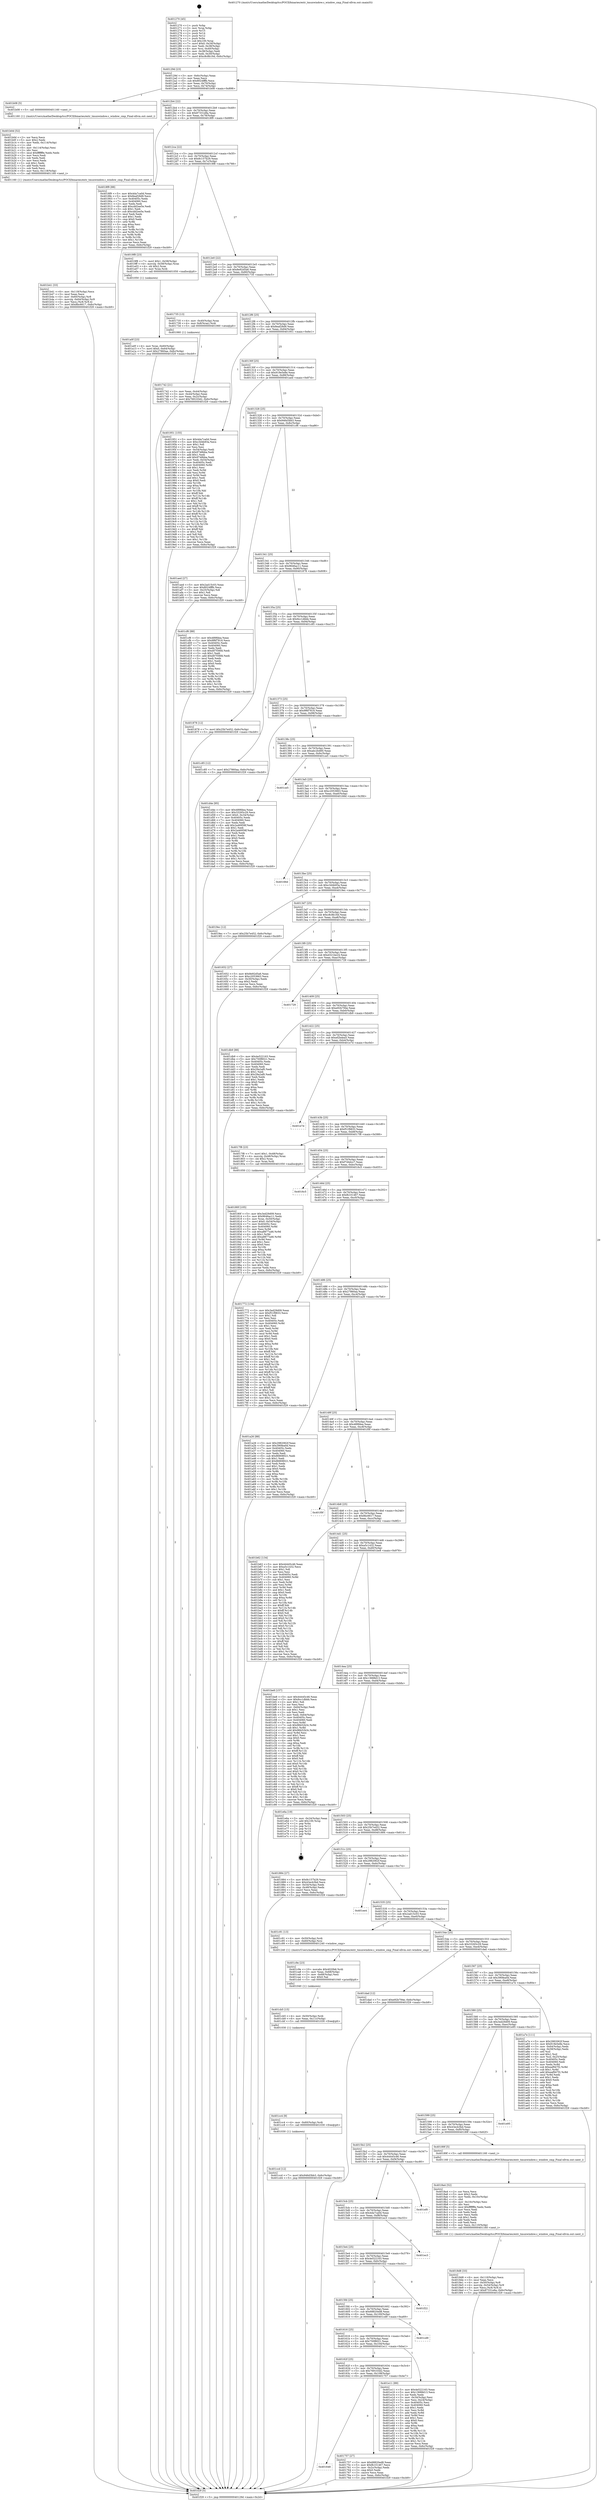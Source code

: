 digraph "0x401270" {
  label = "0x401270 (/mnt/c/Users/mathe/Desktop/tcc/POCII/binaries/extr_tmuxwindow.c_window_cmp_Final-ollvm.out::main(0))"
  labelloc = "t"
  node[shape=record]

  Entry [label="",width=0.3,height=0.3,shape=circle,fillcolor=black,style=filled]
  "0x40129d" [label="{
     0x40129d [23]\l
     | [instrs]\l
     &nbsp;&nbsp;0x40129d \<+3\>: mov -0x6c(%rbp),%eax\l
     &nbsp;&nbsp;0x4012a0 \<+2\>: mov %eax,%ecx\l
     &nbsp;&nbsp;0x4012a2 \<+6\>: sub $0x8024fffb,%ecx\l
     &nbsp;&nbsp;0x4012a8 \<+3\>: mov %eax,-0x70(%rbp)\l
     &nbsp;&nbsp;0x4012ab \<+3\>: mov %ecx,-0x74(%rbp)\l
     &nbsp;&nbsp;0x4012ae \<+6\>: je 0000000000401b08 \<main+0x898\>\l
  }"]
  "0x401b08" [label="{
     0x401b08 [5]\l
     | [instrs]\l
     &nbsp;&nbsp;0x401b08 \<+5\>: call 0000000000401160 \<next_i\>\l
     | [calls]\l
     &nbsp;&nbsp;0x401160 \{1\} (/mnt/c/Users/mathe/Desktop/tcc/POCII/binaries/extr_tmuxwindow.c_window_cmp_Final-ollvm.out::next_i)\l
  }"]
  "0x4012b4" [label="{
     0x4012b4 [22]\l
     | [instrs]\l
     &nbsp;&nbsp;0x4012b4 \<+5\>: jmp 00000000004012b9 \<main+0x49\>\l
     &nbsp;&nbsp;0x4012b9 \<+3\>: mov -0x70(%rbp),%eax\l
     &nbsp;&nbsp;0x4012bc \<+5\>: sub $0x87331e8a,%eax\l
     &nbsp;&nbsp;0x4012c1 \<+3\>: mov %eax,-0x78(%rbp)\l
     &nbsp;&nbsp;0x4012c4 \<+6\>: je 00000000004018f9 \<main+0x689\>\l
  }"]
  Exit [label="",width=0.3,height=0.3,shape=circle,fillcolor=black,style=filled,peripheries=2]
  "0x4018f9" [label="{
     0x4018f9 [88]\l
     | [instrs]\l
     &nbsp;&nbsp;0x4018f9 \<+5\>: mov $0x4da7ca0d,%eax\l
     &nbsp;&nbsp;0x4018fe \<+5\>: mov $0x8eaf28d9,%ecx\l
     &nbsp;&nbsp;0x401903 \<+7\>: mov 0x40405c,%edx\l
     &nbsp;&nbsp;0x40190a \<+7\>: mov 0x404060,%esi\l
     &nbsp;&nbsp;0x401911 \<+2\>: mov %edx,%edi\l
     &nbsp;&nbsp;0x401913 \<+6\>: add $0xcdd2ee5e,%edi\l
     &nbsp;&nbsp;0x401919 \<+3\>: sub $0x1,%edi\l
     &nbsp;&nbsp;0x40191c \<+6\>: sub $0xcdd2ee5e,%edi\l
     &nbsp;&nbsp;0x401922 \<+3\>: imul %edi,%edx\l
     &nbsp;&nbsp;0x401925 \<+3\>: and $0x1,%edx\l
     &nbsp;&nbsp;0x401928 \<+3\>: cmp $0x0,%edx\l
     &nbsp;&nbsp;0x40192b \<+4\>: sete %r8b\l
     &nbsp;&nbsp;0x40192f \<+3\>: cmp $0xa,%esi\l
     &nbsp;&nbsp;0x401932 \<+4\>: setl %r9b\l
     &nbsp;&nbsp;0x401936 \<+3\>: mov %r8b,%r10b\l
     &nbsp;&nbsp;0x401939 \<+3\>: and %r9b,%r10b\l
     &nbsp;&nbsp;0x40193c \<+3\>: xor %r9b,%r8b\l
     &nbsp;&nbsp;0x40193f \<+3\>: or %r8b,%r10b\l
     &nbsp;&nbsp;0x401942 \<+4\>: test $0x1,%r10b\l
     &nbsp;&nbsp;0x401946 \<+3\>: cmovne %ecx,%eax\l
     &nbsp;&nbsp;0x401949 \<+3\>: mov %eax,-0x6c(%rbp)\l
     &nbsp;&nbsp;0x40194c \<+5\>: jmp 0000000000401f29 \<main+0xcb9\>\l
  }"]
  "0x4012ca" [label="{
     0x4012ca [22]\l
     | [instrs]\l
     &nbsp;&nbsp;0x4012ca \<+5\>: jmp 00000000004012cf \<main+0x5f\>\l
     &nbsp;&nbsp;0x4012cf \<+3\>: mov -0x70(%rbp),%eax\l
     &nbsp;&nbsp;0x4012d2 \<+5\>: sub $0x8c157b29,%eax\l
     &nbsp;&nbsp;0x4012d7 \<+3\>: mov %eax,-0x7c(%rbp)\l
     &nbsp;&nbsp;0x4012da \<+6\>: je 00000000004019f8 \<main+0x788\>\l
  }"]
  "0x401ccd" [label="{
     0x401ccd [12]\l
     | [instrs]\l
     &nbsp;&nbsp;0x401ccd \<+7\>: movl $0x946d3bb3,-0x6c(%rbp)\l
     &nbsp;&nbsp;0x401cd4 \<+5\>: jmp 0000000000401f29 \<main+0xcb9\>\l
  }"]
  "0x4019f8" [label="{
     0x4019f8 [23]\l
     | [instrs]\l
     &nbsp;&nbsp;0x4019f8 \<+7\>: movl $0x1,-0x58(%rbp)\l
     &nbsp;&nbsp;0x4019ff \<+4\>: movslq -0x58(%rbp),%rax\l
     &nbsp;&nbsp;0x401a03 \<+4\>: shl $0x2,%rax\l
     &nbsp;&nbsp;0x401a07 \<+3\>: mov %rax,%rdi\l
     &nbsp;&nbsp;0x401a0a \<+5\>: call 0000000000401050 \<malloc@plt\>\l
     | [calls]\l
     &nbsp;&nbsp;0x401050 \{1\} (unknown)\l
  }"]
  "0x4012e0" [label="{
     0x4012e0 [22]\l
     | [instrs]\l
     &nbsp;&nbsp;0x4012e0 \<+5\>: jmp 00000000004012e5 \<main+0x75\>\l
     &nbsp;&nbsp;0x4012e5 \<+3\>: mov -0x70(%rbp),%eax\l
     &nbsp;&nbsp;0x4012e8 \<+5\>: sub $0x8e92d5a6,%eax\l
     &nbsp;&nbsp;0x4012ed \<+3\>: mov %eax,-0x80(%rbp)\l
     &nbsp;&nbsp;0x4012f0 \<+6\>: je 0000000000401735 \<main+0x4c5\>\l
  }"]
  "0x401cc4" [label="{
     0x401cc4 [9]\l
     | [instrs]\l
     &nbsp;&nbsp;0x401cc4 \<+4\>: mov -0x60(%rbp),%rdi\l
     &nbsp;&nbsp;0x401cc8 \<+5\>: call 0000000000401030 \<free@plt\>\l
     | [calls]\l
     &nbsp;&nbsp;0x401030 \{1\} (unknown)\l
  }"]
  "0x401735" [label="{
     0x401735 [13]\l
     | [instrs]\l
     &nbsp;&nbsp;0x401735 \<+4\>: mov -0x40(%rbp),%rax\l
     &nbsp;&nbsp;0x401739 \<+4\>: mov 0x8(%rax),%rdi\l
     &nbsp;&nbsp;0x40173d \<+5\>: call 0000000000401060 \<atoi@plt\>\l
     | [calls]\l
     &nbsp;&nbsp;0x401060 \{1\} (unknown)\l
  }"]
  "0x4012f6" [label="{
     0x4012f6 [25]\l
     | [instrs]\l
     &nbsp;&nbsp;0x4012f6 \<+5\>: jmp 00000000004012fb \<main+0x8b\>\l
     &nbsp;&nbsp;0x4012fb \<+3\>: mov -0x70(%rbp),%eax\l
     &nbsp;&nbsp;0x4012fe \<+5\>: sub $0x8eaf28d9,%eax\l
     &nbsp;&nbsp;0x401303 \<+6\>: mov %eax,-0x84(%rbp)\l
     &nbsp;&nbsp;0x401309 \<+6\>: je 0000000000401951 \<main+0x6e1\>\l
  }"]
  "0x401cb5" [label="{
     0x401cb5 [15]\l
     | [instrs]\l
     &nbsp;&nbsp;0x401cb5 \<+4\>: mov -0x50(%rbp),%rdi\l
     &nbsp;&nbsp;0x401cb9 \<+6\>: mov %eax,-0x11c(%rbp)\l
     &nbsp;&nbsp;0x401cbf \<+5\>: call 0000000000401030 \<free@plt\>\l
     | [calls]\l
     &nbsp;&nbsp;0x401030 \{1\} (unknown)\l
  }"]
  "0x401951" [label="{
     0x401951 [155]\l
     | [instrs]\l
     &nbsp;&nbsp;0x401951 \<+5\>: mov $0x4da7ca0d,%eax\l
     &nbsp;&nbsp;0x401956 \<+5\>: mov $0xc3d4b93a,%ecx\l
     &nbsp;&nbsp;0x40195b \<+2\>: mov $0x1,%dl\l
     &nbsp;&nbsp;0x40195d \<+2\>: xor %esi,%esi\l
     &nbsp;&nbsp;0x40195f \<+3\>: mov -0x54(%rbp),%edi\l
     &nbsp;&nbsp;0x401962 \<+6\>: sub $0x9748bba,%edi\l
     &nbsp;&nbsp;0x401968 \<+3\>: add $0x1,%edi\l
     &nbsp;&nbsp;0x40196b \<+6\>: add $0x9748bba,%edi\l
     &nbsp;&nbsp;0x401971 \<+3\>: mov %edi,-0x54(%rbp)\l
     &nbsp;&nbsp;0x401974 \<+7\>: mov 0x40405c,%edi\l
     &nbsp;&nbsp;0x40197b \<+8\>: mov 0x404060,%r8d\l
     &nbsp;&nbsp;0x401983 \<+3\>: sub $0x1,%esi\l
     &nbsp;&nbsp;0x401986 \<+3\>: mov %edi,%r9d\l
     &nbsp;&nbsp;0x401989 \<+3\>: add %esi,%r9d\l
     &nbsp;&nbsp;0x40198c \<+4\>: imul %r9d,%edi\l
     &nbsp;&nbsp;0x401990 \<+3\>: and $0x1,%edi\l
     &nbsp;&nbsp;0x401993 \<+3\>: cmp $0x0,%edi\l
     &nbsp;&nbsp;0x401996 \<+4\>: sete %r10b\l
     &nbsp;&nbsp;0x40199a \<+4\>: cmp $0xa,%r8d\l
     &nbsp;&nbsp;0x40199e \<+4\>: setl %r11b\l
     &nbsp;&nbsp;0x4019a2 \<+3\>: mov %r10b,%bl\l
     &nbsp;&nbsp;0x4019a5 \<+3\>: xor $0xff,%bl\l
     &nbsp;&nbsp;0x4019a8 \<+3\>: mov %r11b,%r14b\l
     &nbsp;&nbsp;0x4019ab \<+4\>: xor $0xff,%r14b\l
     &nbsp;&nbsp;0x4019af \<+3\>: xor $0x1,%dl\l
     &nbsp;&nbsp;0x4019b2 \<+3\>: mov %bl,%r15b\l
     &nbsp;&nbsp;0x4019b5 \<+4\>: and $0xff,%r15b\l
     &nbsp;&nbsp;0x4019b9 \<+3\>: and %dl,%r10b\l
     &nbsp;&nbsp;0x4019bc \<+3\>: mov %r14b,%r12b\l
     &nbsp;&nbsp;0x4019bf \<+4\>: and $0xff,%r12b\l
     &nbsp;&nbsp;0x4019c3 \<+3\>: and %dl,%r11b\l
     &nbsp;&nbsp;0x4019c6 \<+3\>: or %r10b,%r15b\l
     &nbsp;&nbsp;0x4019c9 \<+3\>: or %r11b,%r12b\l
     &nbsp;&nbsp;0x4019cc \<+3\>: xor %r12b,%r15b\l
     &nbsp;&nbsp;0x4019cf \<+3\>: or %r14b,%bl\l
     &nbsp;&nbsp;0x4019d2 \<+3\>: xor $0xff,%bl\l
     &nbsp;&nbsp;0x4019d5 \<+3\>: or $0x1,%dl\l
     &nbsp;&nbsp;0x4019d8 \<+2\>: and %dl,%bl\l
     &nbsp;&nbsp;0x4019da \<+3\>: or %bl,%r15b\l
     &nbsp;&nbsp;0x4019dd \<+4\>: test $0x1,%r15b\l
     &nbsp;&nbsp;0x4019e1 \<+3\>: cmovne %ecx,%eax\l
     &nbsp;&nbsp;0x4019e4 \<+3\>: mov %eax,-0x6c(%rbp)\l
     &nbsp;&nbsp;0x4019e7 \<+5\>: jmp 0000000000401f29 \<main+0xcb9\>\l
  }"]
  "0x40130f" [label="{
     0x40130f [25]\l
     | [instrs]\l
     &nbsp;&nbsp;0x40130f \<+5\>: jmp 0000000000401314 \<main+0xa4\>\l
     &nbsp;&nbsp;0x401314 \<+3\>: mov -0x70(%rbp),%eax\l
     &nbsp;&nbsp;0x401317 \<+5\>: sub $0x919e5e8e,%eax\l
     &nbsp;&nbsp;0x40131c \<+6\>: mov %eax,-0x88(%rbp)\l
     &nbsp;&nbsp;0x401322 \<+6\>: je 0000000000401aed \<main+0x87d\>\l
  }"]
  "0x401c9e" [label="{
     0x401c9e [23]\l
     | [instrs]\l
     &nbsp;&nbsp;0x401c9e \<+10\>: movabs $0x4020b6,%rdi\l
     &nbsp;&nbsp;0x401ca8 \<+3\>: mov %eax,-0x68(%rbp)\l
     &nbsp;&nbsp;0x401cab \<+3\>: mov -0x68(%rbp),%esi\l
     &nbsp;&nbsp;0x401cae \<+2\>: mov $0x0,%al\l
     &nbsp;&nbsp;0x401cb0 \<+5\>: call 0000000000401040 \<printf@plt\>\l
     | [calls]\l
     &nbsp;&nbsp;0x401040 \{1\} (unknown)\l
  }"]
  "0x401aed" [label="{
     0x401aed [27]\l
     | [instrs]\l
     &nbsp;&nbsp;0x401aed \<+5\>: mov $0x2ad15c03,%eax\l
     &nbsp;&nbsp;0x401af2 \<+5\>: mov $0x8024fffb,%ecx\l
     &nbsp;&nbsp;0x401af7 \<+3\>: mov -0x25(%rbp),%dl\l
     &nbsp;&nbsp;0x401afa \<+3\>: test $0x1,%dl\l
     &nbsp;&nbsp;0x401afd \<+3\>: cmovne %ecx,%eax\l
     &nbsp;&nbsp;0x401b00 \<+3\>: mov %eax,-0x6c(%rbp)\l
     &nbsp;&nbsp;0x401b03 \<+5\>: jmp 0000000000401f29 \<main+0xcb9\>\l
  }"]
  "0x401328" [label="{
     0x401328 [25]\l
     | [instrs]\l
     &nbsp;&nbsp;0x401328 \<+5\>: jmp 000000000040132d \<main+0xbd\>\l
     &nbsp;&nbsp;0x40132d \<+3\>: mov -0x70(%rbp),%eax\l
     &nbsp;&nbsp;0x401330 \<+5\>: sub $0x946d3bb3,%eax\l
     &nbsp;&nbsp;0x401335 \<+6\>: mov %eax,-0x8c(%rbp)\l
     &nbsp;&nbsp;0x40133b \<+6\>: je 0000000000401cf6 \<main+0xa86\>\l
  }"]
  "0x401b41" [label="{
     0x401b41 [33]\l
     | [instrs]\l
     &nbsp;&nbsp;0x401b41 \<+6\>: mov -0x118(%rbp),%ecx\l
     &nbsp;&nbsp;0x401b47 \<+3\>: imul %eax,%ecx\l
     &nbsp;&nbsp;0x401b4a \<+4\>: mov -0x60(%rbp),%r8\l
     &nbsp;&nbsp;0x401b4e \<+4\>: movslq -0x64(%rbp),%r9\l
     &nbsp;&nbsp;0x401b52 \<+4\>: mov %ecx,(%r8,%r9,4)\l
     &nbsp;&nbsp;0x401b56 \<+7\>: movl $0x8bc6617,-0x6c(%rbp)\l
     &nbsp;&nbsp;0x401b5d \<+5\>: jmp 0000000000401f29 \<main+0xcb9\>\l
  }"]
  "0x401cf6" [label="{
     0x401cf6 [88]\l
     | [instrs]\l
     &nbsp;&nbsp;0x401cf6 \<+5\>: mov $0x489fdea,%eax\l
     &nbsp;&nbsp;0x401cfb \<+5\>: mov $0x9f6f7816,%ecx\l
     &nbsp;&nbsp;0x401d00 \<+7\>: mov 0x40405c,%edx\l
     &nbsp;&nbsp;0x401d07 \<+7\>: mov 0x404060,%esi\l
     &nbsp;&nbsp;0x401d0e \<+2\>: mov %edx,%edi\l
     &nbsp;&nbsp;0x401d10 \<+6\>: sub $0xd07f36fd,%edi\l
     &nbsp;&nbsp;0x401d16 \<+3\>: sub $0x1,%edi\l
     &nbsp;&nbsp;0x401d19 \<+6\>: add $0xd07f36fd,%edi\l
     &nbsp;&nbsp;0x401d1f \<+3\>: imul %edi,%edx\l
     &nbsp;&nbsp;0x401d22 \<+3\>: and $0x1,%edx\l
     &nbsp;&nbsp;0x401d25 \<+3\>: cmp $0x0,%edx\l
     &nbsp;&nbsp;0x401d28 \<+4\>: sete %r8b\l
     &nbsp;&nbsp;0x401d2c \<+3\>: cmp $0xa,%esi\l
     &nbsp;&nbsp;0x401d2f \<+4\>: setl %r9b\l
     &nbsp;&nbsp;0x401d33 \<+3\>: mov %r8b,%r10b\l
     &nbsp;&nbsp;0x401d36 \<+3\>: and %r9b,%r10b\l
     &nbsp;&nbsp;0x401d39 \<+3\>: xor %r9b,%r8b\l
     &nbsp;&nbsp;0x401d3c \<+3\>: or %r8b,%r10b\l
     &nbsp;&nbsp;0x401d3f \<+4\>: test $0x1,%r10b\l
     &nbsp;&nbsp;0x401d43 \<+3\>: cmovne %ecx,%eax\l
     &nbsp;&nbsp;0x401d46 \<+3\>: mov %eax,-0x6c(%rbp)\l
     &nbsp;&nbsp;0x401d49 \<+5\>: jmp 0000000000401f29 \<main+0xcb9\>\l
  }"]
  "0x401341" [label="{
     0x401341 [25]\l
     | [instrs]\l
     &nbsp;&nbsp;0x401341 \<+5\>: jmp 0000000000401346 \<main+0xd6\>\l
     &nbsp;&nbsp;0x401346 \<+3\>: mov -0x70(%rbp),%eax\l
     &nbsp;&nbsp;0x401349 \<+5\>: sub $0x9646ac11,%eax\l
     &nbsp;&nbsp;0x40134e \<+6\>: mov %eax,-0x90(%rbp)\l
     &nbsp;&nbsp;0x401354 \<+6\>: je 0000000000401878 \<main+0x608\>\l
  }"]
  "0x401b0d" [label="{
     0x401b0d [52]\l
     | [instrs]\l
     &nbsp;&nbsp;0x401b0d \<+2\>: xor %ecx,%ecx\l
     &nbsp;&nbsp;0x401b0f \<+5\>: mov $0x2,%edx\l
     &nbsp;&nbsp;0x401b14 \<+6\>: mov %edx,-0x114(%rbp)\l
     &nbsp;&nbsp;0x401b1a \<+1\>: cltd\l
     &nbsp;&nbsp;0x401b1b \<+6\>: mov -0x114(%rbp),%esi\l
     &nbsp;&nbsp;0x401b21 \<+2\>: idiv %esi\l
     &nbsp;&nbsp;0x401b23 \<+6\>: imul $0xfffffffe,%edx,%edx\l
     &nbsp;&nbsp;0x401b29 \<+2\>: mov %ecx,%edi\l
     &nbsp;&nbsp;0x401b2b \<+2\>: sub %edx,%edi\l
     &nbsp;&nbsp;0x401b2d \<+2\>: mov %ecx,%edx\l
     &nbsp;&nbsp;0x401b2f \<+3\>: sub $0x1,%edx\l
     &nbsp;&nbsp;0x401b32 \<+2\>: add %edx,%edi\l
     &nbsp;&nbsp;0x401b34 \<+2\>: sub %edi,%ecx\l
     &nbsp;&nbsp;0x401b36 \<+6\>: mov %ecx,-0x118(%rbp)\l
     &nbsp;&nbsp;0x401b3c \<+5\>: call 0000000000401160 \<next_i\>\l
     | [calls]\l
     &nbsp;&nbsp;0x401160 \{1\} (/mnt/c/Users/mathe/Desktop/tcc/POCII/binaries/extr_tmuxwindow.c_window_cmp_Final-ollvm.out::next_i)\l
  }"]
  "0x401878" [label="{
     0x401878 [12]\l
     | [instrs]\l
     &nbsp;&nbsp;0x401878 \<+7\>: movl $0x25b7e452,-0x6c(%rbp)\l
     &nbsp;&nbsp;0x40187f \<+5\>: jmp 0000000000401f29 \<main+0xcb9\>\l
  }"]
  "0x40135a" [label="{
     0x40135a [25]\l
     | [instrs]\l
     &nbsp;&nbsp;0x40135a \<+5\>: jmp 000000000040135f \<main+0xef\>\l
     &nbsp;&nbsp;0x40135f \<+3\>: mov -0x70(%rbp),%eax\l
     &nbsp;&nbsp;0x401362 \<+5\>: sub $0x9cc1dbbb,%eax\l
     &nbsp;&nbsp;0x401367 \<+6\>: mov %eax,-0x94(%rbp)\l
     &nbsp;&nbsp;0x40136d \<+6\>: je 0000000000401c85 \<main+0xa15\>\l
  }"]
  "0x401a0f" [label="{
     0x401a0f [23]\l
     | [instrs]\l
     &nbsp;&nbsp;0x401a0f \<+4\>: mov %rax,-0x60(%rbp)\l
     &nbsp;&nbsp;0x401a13 \<+7\>: movl $0x0,-0x64(%rbp)\l
     &nbsp;&nbsp;0x401a1a \<+7\>: movl $0x27860aa,-0x6c(%rbp)\l
     &nbsp;&nbsp;0x401a21 \<+5\>: jmp 0000000000401f29 \<main+0xcb9\>\l
  }"]
  "0x401c85" [label="{
     0x401c85 [12]\l
     | [instrs]\l
     &nbsp;&nbsp;0x401c85 \<+7\>: movl $0x27860aa,-0x6c(%rbp)\l
     &nbsp;&nbsp;0x401c8c \<+5\>: jmp 0000000000401f29 \<main+0xcb9\>\l
  }"]
  "0x401373" [label="{
     0x401373 [25]\l
     | [instrs]\l
     &nbsp;&nbsp;0x401373 \<+5\>: jmp 0000000000401378 \<main+0x108\>\l
     &nbsp;&nbsp;0x401378 \<+3\>: mov -0x70(%rbp),%eax\l
     &nbsp;&nbsp;0x40137b \<+5\>: sub $0x9f6f7816,%eax\l
     &nbsp;&nbsp;0x401380 \<+6\>: mov %eax,-0x98(%rbp)\l
     &nbsp;&nbsp;0x401386 \<+6\>: je 0000000000401d4e \<main+0xade\>\l
  }"]
  "0x4018d8" [label="{
     0x4018d8 [33]\l
     | [instrs]\l
     &nbsp;&nbsp;0x4018d8 \<+6\>: mov -0x110(%rbp),%ecx\l
     &nbsp;&nbsp;0x4018de \<+3\>: imul %eax,%ecx\l
     &nbsp;&nbsp;0x4018e1 \<+4\>: mov -0x50(%rbp),%r8\l
     &nbsp;&nbsp;0x4018e5 \<+4\>: movslq -0x54(%rbp),%r9\l
     &nbsp;&nbsp;0x4018e9 \<+4\>: mov %ecx,(%r8,%r9,4)\l
     &nbsp;&nbsp;0x4018ed \<+7\>: movl $0x87331e8a,-0x6c(%rbp)\l
     &nbsp;&nbsp;0x4018f4 \<+5\>: jmp 0000000000401f29 \<main+0xcb9\>\l
  }"]
  "0x401d4e" [label="{
     0x401d4e [95]\l
     | [instrs]\l
     &nbsp;&nbsp;0x401d4e \<+5\>: mov $0x489fdea,%eax\l
     &nbsp;&nbsp;0x401d53 \<+5\>: mov $0x33265c29,%ecx\l
     &nbsp;&nbsp;0x401d58 \<+7\>: movl $0x0,-0x34(%rbp)\l
     &nbsp;&nbsp;0x401d5f \<+7\>: mov 0x40405c,%edx\l
     &nbsp;&nbsp;0x401d66 \<+7\>: mov 0x404060,%esi\l
     &nbsp;&nbsp;0x401d6d \<+2\>: mov %edx,%edi\l
     &nbsp;&nbsp;0x401d6f \<+6\>: add $0x2a46958f,%edi\l
     &nbsp;&nbsp;0x401d75 \<+3\>: sub $0x1,%edi\l
     &nbsp;&nbsp;0x401d78 \<+6\>: sub $0x2a46958f,%edi\l
     &nbsp;&nbsp;0x401d7e \<+3\>: imul %edi,%edx\l
     &nbsp;&nbsp;0x401d81 \<+3\>: and $0x1,%edx\l
     &nbsp;&nbsp;0x401d84 \<+3\>: cmp $0x0,%edx\l
     &nbsp;&nbsp;0x401d87 \<+4\>: sete %r8b\l
     &nbsp;&nbsp;0x401d8b \<+3\>: cmp $0xa,%esi\l
     &nbsp;&nbsp;0x401d8e \<+4\>: setl %r9b\l
     &nbsp;&nbsp;0x401d92 \<+3\>: mov %r8b,%r10b\l
     &nbsp;&nbsp;0x401d95 \<+3\>: and %r9b,%r10b\l
     &nbsp;&nbsp;0x401d98 \<+3\>: xor %r9b,%r8b\l
     &nbsp;&nbsp;0x401d9b \<+3\>: or %r8b,%r10b\l
     &nbsp;&nbsp;0x401d9e \<+4\>: test $0x1,%r10b\l
     &nbsp;&nbsp;0x401da2 \<+3\>: cmovne %ecx,%eax\l
     &nbsp;&nbsp;0x401da5 \<+3\>: mov %eax,-0x6c(%rbp)\l
     &nbsp;&nbsp;0x401da8 \<+5\>: jmp 0000000000401f29 \<main+0xcb9\>\l
  }"]
  "0x40138c" [label="{
     0x40138c [25]\l
     | [instrs]\l
     &nbsp;&nbsp;0x40138c \<+5\>: jmp 0000000000401391 \<main+0x121\>\l
     &nbsp;&nbsp;0x401391 \<+3\>: mov -0x70(%rbp),%eax\l
     &nbsp;&nbsp;0x401394 \<+5\>: sub $0xabc2b460,%eax\l
     &nbsp;&nbsp;0x401399 \<+6\>: mov %eax,-0x9c(%rbp)\l
     &nbsp;&nbsp;0x40139f \<+6\>: je 0000000000401ce5 \<main+0xa75\>\l
  }"]
  "0x4018a4" [label="{
     0x4018a4 [52]\l
     | [instrs]\l
     &nbsp;&nbsp;0x4018a4 \<+2\>: xor %ecx,%ecx\l
     &nbsp;&nbsp;0x4018a6 \<+5\>: mov $0x2,%edx\l
     &nbsp;&nbsp;0x4018ab \<+6\>: mov %edx,-0x10c(%rbp)\l
     &nbsp;&nbsp;0x4018b1 \<+1\>: cltd\l
     &nbsp;&nbsp;0x4018b2 \<+6\>: mov -0x10c(%rbp),%esi\l
     &nbsp;&nbsp;0x4018b8 \<+2\>: idiv %esi\l
     &nbsp;&nbsp;0x4018ba \<+6\>: imul $0xfffffffe,%edx,%edx\l
     &nbsp;&nbsp;0x4018c0 \<+2\>: mov %ecx,%edi\l
     &nbsp;&nbsp;0x4018c2 \<+2\>: sub %edx,%edi\l
     &nbsp;&nbsp;0x4018c4 \<+2\>: mov %ecx,%edx\l
     &nbsp;&nbsp;0x4018c6 \<+3\>: sub $0x1,%edx\l
     &nbsp;&nbsp;0x4018c9 \<+2\>: add %edx,%edi\l
     &nbsp;&nbsp;0x4018cb \<+2\>: sub %edi,%ecx\l
     &nbsp;&nbsp;0x4018cd \<+6\>: mov %ecx,-0x110(%rbp)\l
     &nbsp;&nbsp;0x4018d3 \<+5\>: call 0000000000401160 \<next_i\>\l
     | [calls]\l
     &nbsp;&nbsp;0x401160 \{1\} (/mnt/c/Users/mathe/Desktop/tcc/POCII/binaries/extr_tmuxwindow.c_window_cmp_Final-ollvm.out::next_i)\l
  }"]
  "0x401ce5" [label="{
     0x401ce5\l
  }", style=dashed]
  "0x4013a5" [label="{
     0x4013a5 [25]\l
     | [instrs]\l
     &nbsp;&nbsp;0x4013a5 \<+5\>: jmp 00000000004013aa \<main+0x13a\>\l
     &nbsp;&nbsp;0x4013aa \<+3\>: mov -0x70(%rbp),%eax\l
     &nbsp;&nbsp;0x4013ad \<+5\>: sub $0xc2053663,%eax\l
     &nbsp;&nbsp;0x4013b2 \<+6\>: mov %eax,-0xa0(%rbp)\l
     &nbsp;&nbsp;0x4013b8 \<+6\>: je 000000000040166d \<main+0x3fd\>\l
  }"]
  "0x40180f" [label="{
     0x40180f [105]\l
     | [instrs]\l
     &nbsp;&nbsp;0x40180f \<+5\>: mov $0x3ed29d09,%ecx\l
     &nbsp;&nbsp;0x401814 \<+5\>: mov $0x9646ac11,%edx\l
     &nbsp;&nbsp;0x401819 \<+4\>: mov %rax,-0x50(%rbp)\l
     &nbsp;&nbsp;0x40181d \<+7\>: movl $0x0,-0x54(%rbp)\l
     &nbsp;&nbsp;0x401824 \<+7\>: mov 0x40405c,%esi\l
     &nbsp;&nbsp;0x40182b \<+8\>: mov 0x404060,%r8d\l
     &nbsp;&nbsp;0x401833 \<+3\>: mov %esi,%r9d\l
     &nbsp;&nbsp;0x401836 \<+7\>: sub $0xa8877a46,%r9d\l
     &nbsp;&nbsp;0x40183d \<+4\>: sub $0x1,%r9d\l
     &nbsp;&nbsp;0x401841 \<+7\>: add $0xa8877a46,%r9d\l
     &nbsp;&nbsp;0x401848 \<+4\>: imul %r9d,%esi\l
     &nbsp;&nbsp;0x40184c \<+3\>: and $0x1,%esi\l
     &nbsp;&nbsp;0x40184f \<+3\>: cmp $0x0,%esi\l
     &nbsp;&nbsp;0x401852 \<+4\>: sete %r10b\l
     &nbsp;&nbsp;0x401856 \<+4\>: cmp $0xa,%r8d\l
     &nbsp;&nbsp;0x40185a \<+4\>: setl %r11b\l
     &nbsp;&nbsp;0x40185e \<+3\>: mov %r10b,%bl\l
     &nbsp;&nbsp;0x401861 \<+3\>: and %r11b,%bl\l
     &nbsp;&nbsp;0x401864 \<+3\>: xor %r11b,%r10b\l
     &nbsp;&nbsp;0x401867 \<+3\>: or %r10b,%bl\l
     &nbsp;&nbsp;0x40186a \<+3\>: test $0x1,%bl\l
     &nbsp;&nbsp;0x40186d \<+3\>: cmovne %edx,%ecx\l
     &nbsp;&nbsp;0x401870 \<+3\>: mov %ecx,-0x6c(%rbp)\l
     &nbsp;&nbsp;0x401873 \<+5\>: jmp 0000000000401f29 \<main+0xcb9\>\l
  }"]
  "0x40166d" [label="{
     0x40166d\l
  }", style=dashed]
  "0x4013be" [label="{
     0x4013be [25]\l
     | [instrs]\l
     &nbsp;&nbsp;0x4013be \<+5\>: jmp 00000000004013c3 \<main+0x153\>\l
     &nbsp;&nbsp;0x4013c3 \<+3\>: mov -0x70(%rbp),%eax\l
     &nbsp;&nbsp;0x4013c6 \<+5\>: sub $0xc3d4b93a,%eax\l
     &nbsp;&nbsp;0x4013cb \<+6\>: mov %eax,-0xa4(%rbp)\l
     &nbsp;&nbsp;0x4013d1 \<+6\>: je 00000000004019ec \<main+0x77c\>\l
  }"]
  "0x401648" [label="{
     0x401648\l
  }", style=dashed]
  "0x4019ec" [label="{
     0x4019ec [12]\l
     | [instrs]\l
     &nbsp;&nbsp;0x4019ec \<+7\>: movl $0x25b7e452,-0x6c(%rbp)\l
     &nbsp;&nbsp;0x4019f3 \<+5\>: jmp 0000000000401f29 \<main+0xcb9\>\l
  }"]
  "0x4013d7" [label="{
     0x4013d7 [25]\l
     | [instrs]\l
     &nbsp;&nbsp;0x4013d7 \<+5\>: jmp 00000000004013dc \<main+0x16c\>\l
     &nbsp;&nbsp;0x4013dc \<+3\>: mov -0x70(%rbp),%eax\l
     &nbsp;&nbsp;0x4013df \<+5\>: sub $0xc8c8b16d,%eax\l
     &nbsp;&nbsp;0x4013e4 \<+6\>: mov %eax,-0xa8(%rbp)\l
     &nbsp;&nbsp;0x4013ea \<+6\>: je 0000000000401652 \<main+0x3e2\>\l
  }"]
  "0x401757" [label="{
     0x401757 [27]\l
     | [instrs]\l
     &nbsp;&nbsp;0x401757 \<+5\>: mov $0x68820ed8,%eax\l
     &nbsp;&nbsp;0x40175c \<+5\>: mov $0xfb101467,%ecx\l
     &nbsp;&nbsp;0x401761 \<+3\>: mov -0x2c(%rbp),%edx\l
     &nbsp;&nbsp;0x401764 \<+3\>: cmp $0x0,%edx\l
     &nbsp;&nbsp;0x401767 \<+3\>: cmove %ecx,%eax\l
     &nbsp;&nbsp;0x40176a \<+3\>: mov %eax,-0x6c(%rbp)\l
     &nbsp;&nbsp;0x40176d \<+5\>: jmp 0000000000401f29 \<main+0xcb9\>\l
  }"]
  "0x401652" [label="{
     0x401652 [27]\l
     | [instrs]\l
     &nbsp;&nbsp;0x401652 \<+5\>: mov $0x8e92d5a6,%eax\l
     &nbsp;&nbsp;0x401657 \<+5\>: mov $0xc2053663,%ecx\l
     &nbsp;&nbsp;0x40165c \<+3\>: mov -0x30(%rbp),%edx\l
     &nbsp;&nbsp;0x40165f \<+3\>: cmp $0x2,%edx\l
     &nbsp;&nbsp;0x401662 \<+3\>: cmovne %ecx,%eax\l
     &nbsp;&nbsp;0x401665 \<+3\>: mov %eax,-0x6c(%rbp)\l
     &nbsp;&nbsp;0x401668 \<+5\>: jmp 0000000000401f29 \<main+0xcb9\>\l
  }"]
  "0x4013f0" [label="{
     0x4013f0 [25]\l
     | [instrs]\l
     &nbsp;&nbsp;0x4013f0 \<+5\>: jmp 00000000004013f5 \<main+0x185\>\l
     &nbsp;&nbsp;0x4013f5 \<+3\>: mov -0x70(%rbp),%eax\l
     &nbsp;&nbsp;0x4013f8 \<+5\>: sub $0xd321be24,%eax\l
     &nbsp;&nbsp;0x4013fd \<+6\>: mov %eax,-0xac(%rbp)\l
     &nbsp;&nbsp;0x401403 \<+6\>: je 0000000000401729 \<main+0x4b9\>\l
  }"]
  "0x401f29" [label="{
     0x401f29 [5]\l
     | [instrs]\l
     &nbsp;&nbsp;0x401f29 \<+5\>: jmp 000000000040129d \<main+0x2d\>\l
  }"]
  "0x401270" [label="{
     0x401270 [45]\l
     | [instrs]\l
     &nbsp;&nbsp;0x401270 \<+1\>: push %rbp\l
     &nbsp;&nbsp;0x401271 \<+3\>: mov %rsp,%rbp\l
     &nbsp;&nbsp;0x401274 \<+2\>: push %r15\l
     &nbsp;&nbsp;0x401276 \<+2\>: push %r14\l
     &nbsp;&nbsp;0x401278 \<+2\>: push %r12\l
     &nbsp;&nbsp;0x40127a \<+1\>: push %rbx\l
     &nbsp;&nbsp;0x40127b \<+7\>: sub $0x100,%rsp\l
     &nbsp;&nbsp;0x401282 \<+7\>: movl $0x0,-0x34(%rbp)\l
     &nbsp;&nbsp;0x401289 \<+3\>: mov %edi,-0x38(%rbp)\l
     &nbsp;&nbsp;0x40128c \<+4\>: mov %rsi,-0x40(%rbp)\l
     &nbsp;&nbsp;0x401290 \<+3\>: mov -0x38(%rbp),%edi\l
     &nbsp;&nbsp;0x401293 \<+3\>: mov %edi,-0x30(%rbp)\l
     &nbsp;&nbsp;0x401296 \<+7\>: movl $0xc8c8b16d,-0x6c(%rbp)\l
  }"]
  "0x401742" [label="{
     0x401742 [21]\l
     | [instrs]\l
     &nbsp;&nbsp;0x401742 \<+3\>: mov %eax,-0x44(%rbp)\l
     &nbsp;&nbsp;0x401745 \<+3\>: mov -0x44(%rbp),%eax\l
     &nbsp;&nbsp;0x401748 \<+3\>: mov %eax,-0x2c(%rbp)\l
     &nbsp;&nbsp;0x40174b \<+7\>: movl $0x769103d2,-0x6c(%rbp)\l
     &nbsp;&nbsp;0x401752 \<+5\>: jmp 0000000000401f29 \<main+0xcb9\>\l
  }"]
  "0x40162f" [label="{
     0x40162f [25]\l
     | [instrs]\l
     &nbsp;&nbsp;0x40162f \<+5\>: jmp 0000000000401634 \<main+0x3c4\>\l
     &nbsp;&nbsp;0x401634 \<+3\>: mov -0x70(%rbp),%eax\l
     &nbsp;&nbsp;0x401637 \<+5\>: sub $0x769103d2,%eax\l
     &nbsp;&nbsp;0x40163c \<+6\>: mov %eax,-0x108(%rbp)\l
     &nbsp;&nbsp;0x401642 \<+6\>: je 0000000000401757 \<main+0x4e7\>\l
  }"]
  "0x401729" [label="{
     0x401729\l
  }", style=dashed]
  "0x401409" [label="{
     0x401409 [25]\l
     | [instrs]\l
     &nbsp;&nbsp;0x401409 \<+5\>: jmp 000000000040140e \<main+0x19e\>\l
     &nbsp;&nbsp;0x40140e \<+3\>: mov -0x70(%rbp),%eax\l
     &nbsp;&nbsp;0x401411 \<+5\>: sub $0xe92b794e,%eax\l
     &nbsp;&nbsp;0x401416 \<+6\>: mov %eax,-0xb0(%rbp)\l
     &nbsp;&nbsp;0x40141c \<+6\>: je 0000000000401db9 \<main+0xb49\>\l
  }"]
  "0x401e11" [label="{
     0x401e11 [89]\l
     | [instrs]\l
     &nbsp;&nbsp;0x401e11 \<+5\>: mov $0x4e522163,%eax\l
     &nbsp;&nbsp;0x401e16 \<+5\>: mov $0x13688d13,%ecx\l
     &nbsp;&nbsp;0x401e1b \<+2\>: xor %edx,%edx\l
     &nbsp;&nbsp;0x401e1d \<+3\>: mov -0x34(%rbp),%esi\l
     &nbsp;&nbsp;0x401e20 \<+3\>: mov %esi,-0x24(%rbp)\l
     &nbsp;&nbsp;0x401e23 \<+7\>: mov 0x40405c,%esi\l
     &nbsp;&nbsp;0x401e2a \<+7\>: mov 0x404060,%edi\l
     &nbsp;&nbsp;0x401e31 \<+3\>: sub $0x1,%edx\l
     &nbsp;&nbsp;0x401e34 \<+3\>: mov %esi,%r8d\l
     &nbsp;&nbsp;0x401e37 \<+3\>: add %edx,%r8d\l
     &nbsp;&nbsp;0x401e3a \<+4\>: imul %r8d,%esi\l
     &nbsp;&nbsp;0x401e3e \<+3\>: and $0x1,%esi\l
     &nbsp;&nbsp;0x401e41 \<+3\>: cmp $0x0,%esi\l
     &nbsp;&nbsp;0x401e44 \<+4\>: sete %r9b\l
     &nbsp;&nbsp;0x401e48 \<+3\>: cmp $0xa,%edi\l
     &nbsp;&nbsp;0x401e4b \<+4\>: setl %r10b\l
     &nbsp;&nbsp;0x401e4f \<+3\>: mov %r9b,%r11b\l
     &nbsp;&nbsp;0x401e52 \<+3\>: and %r10b,%r11b\l
     &nbsp;&nbsp;0x401e55 \<+3\>: xor %r10b,%r9b\l
     &nbsp;&nbsp;0x401e58 \<+3\>: or %r9b,%r11b\l
     &nbsp;&nbsp;0x401e5b \<+4\>: test $0x1,%r11b\l
     &nbsp;&nbsp;0x401e5f \<+3\>: cmovne %ecx,%eax\l
     &nbsp;&nbsp;0x401e62 \<+3\>: mov %eax,-0x6c(%rbp)\l
     &nbsp;&nbsp;0x401e65 \<+5\>: jmp 0000000000401f29 \<main+0xcb9\>\l
  }"]
  "0x401db9" [label="{
     0x401db9 [88]\l
     | [instrs]\l
     &nbsp;&nbsp;0x401db9 \<+5\>: mov $0x4e522163,%eax\l
     &nbsp;&nbsp;0x401dbe \<+5\>: mov $0x750f8021,%ecx\l
     &nbsp;&nbsp;0x401dc3 \<+7\>: mov 0x40405c,%edx\l
     &nbsp;&nbsp;0x401dca \<+7\>: mov 0x404060,%esi\l
     &nbsp;&nbsp;0x401dd1 \<+2\>: mov %edx,%edi\l
     &nbsp;&nbsp;0x401dd3 \<+6\>: sub $0x29a2af0,%edi\l
     &nbsp;&nbsp;0x401dd9 \<+3\>: sub $0x1,%edi\l
     &nbsp;&nbsp;0x401ddc \<+6\>: add $0x29a2af0,%edi\l
     &nbsp;&nbsp;0x401de2 \<+3\>: imul %edi,%edx\l
     &nbsp;&nbsp;0x401de5 \<+3\>: and $0x1,%edx\l
     &nbsp;&nbsp;0x401de8 \<+3\>: cmp $0x0,%edx\l
     &nbsp;&nbsp;0x401deb \<+4\>: sete %r8b\l
     &nbsp;&nbsp;0x401def \<+3\>: cmp $0xa,%esi\l
     &nbsp;&nbsp;0x401df2 \<+4\>: setl %r9b\l
     &nbsp;&nbsp;0x401df6 \<+3\>: mov %r8b,%r10b\l
     &nbsp;&nbsp;0x401df9 \<+3\>: and %r9b,%r10b\l
     &nbsp;&nbsp;0x401dfc \<+3\>: xor %r9b,%r8b\l
     &nbsp;&nbsp;0x401dff \<+3\>: or %r8b,%r10b\l
     &nbsp;&nbsp;0x401e02 \<+4\>: test $0x1,%r10b\l
     &nbsp;&nbsp;0x401e06 \<+3\>: cmovne %ecx,%eax\l
     &nbsp;&nbsp;0x401e09 \<+3\>: mov %eax,-0x6c(%rbp)\l
     &nbsp;&nbsp;0x401e0c \<+5\>: jmp 0000000000401f29 \<main+0xcb9\>\l
  }"]
  "0x401422" [label="{
     0x401422 [25]\l
     | [instrs]\l
     &nbsp;&nbsp;0x401422 \<+5\>: jmp 0000000000401427 \<main+0x1b7\>\l
     &nbsp;&nbsp;0x401427 \<+3\>: mov -0x70(%rbp),%eax\l
     &nbsp;&nbsp;0x40142a \<+5\>: sub $0xef2bdea5,%eax\l
     &nbsp;&nbsp;0x40142f \<+6\>: mov %eax,-0xb4(%rbp)\l
     &nbsp;&nbsp;0x401435 \<+6\>: je 0000000000401e7d \<main+0xc0d\>\l
  }"]
  "0x401616" [label="{
     0x401616 [25]\l
     | [instrs]\l
     &nbsp;&nbsp;0x401616 \<+5\>: jmp 000000000040161b \<main+0x3ab\>\l
     &nbsp;&nbsp;0x40161b \<+3\>: mov -0x70(%rbp),%eax\l
     &nbsp;&nbsp;0x40161e \<+5\>: sub $0x750f8021,%eax\l
     &nbsp;&nbsp;0x401623 \<+6\>: mov %eax,-0x104(%rbp)\l
     &nbsp;&nbsp;0x401629 \<+6\>: je 0000000000401e11 \<main+0xba1\>\l
  }"]
  "0x401e7d" [label="{
     0x401e7d\l
  }", style=dashed]
  "0x40143b" [label="{
     0x40143b [25]\l
     | [instrs]\l
     &nbsp;&nbsp;0x40143b \<+5\>: jmp 0000000000401440 \<main+0x1d0\>\l
     &nbsp;&nbsp;0x401440 \<+3\>: mov -0x70(%rbp),%eax\l
     &nbsp;&nbsp;0x401443 \<+5\>: sub $0xf51f9833,%eax\l
     &nbsp;&nbsp;0x401448 \<+6\>: mov %eax,-0xb8(%rbp)\l
     &nbsp;&nbsp;0x40144e \<+6\>: je 00000000004017f8 \<main+0x588\>\l
  }"]
  "0x401cd9" [label="{
     0x401cd9\l
  }", style=dashed]
  "0x4017f8" [label="{
     0x4017f8 [23]\l
     | [instrs]\l
     &nbsp;&nbsp;0x4017f8 \<+7\>: movl $0x1,-0x48(%rbp)\l
     &nbsp;&nbsp;0x4017ff \<+4\>: movslq -0x48(%rbp),%rax\l
     &nbsp;&nbsp;0x401803 \<+4\>: shl $0x2,%rax\l
     &nbsp;&nbsp;0x401807 \<+3\>: mov %rax,%rdi\l
     &nbsp;&nbsp;0x40180a \<+5\>: call 0000000000401050 \<malloc@plt\>\l
     | [calls]\l
     &nbsp;&nbsp;0x401050 \{1\} (unknown)\l
  }"]
  "0x401454" [label="{
     0x401454 [25]\l
     | [instrs]\l
     &nbsp;&nbsp;0x401454 \<+5\>: jmp 0000000000401459 \<main+0x1e9\>\l
     &nbsp;&nbsp;0x401459 \<+3\>: mov -0x70(%rbp),%eax\l
     &nbsp;&nbsp;0x40145c \<+5\>: sub $0xf7d4dcc7,%eax\l
     &nbsp;&nbsp;0x401461 \<+6\>: mov %eax,-0xbc(%rbp)\l
     &nbsp;&nbsp;0x401467 \<+6\>: je 00000000004016c5 \<main+0x455\>\l
  }"]
  "0x4015fd" [label="{
     0x4015fd [25]\l
     | [instrs]\l
     &nbsp;&nbsp;0x4015fd \<+5\>: jmp 0000000000401602 \<main+0x392\>\l
     &nbsp;&nbsp;0x401602 \<+3\>: mov -0x70(%rbp),%eax\l
     &nbsp;&nbsp;0x401605 \<+5\>: sub $0x68820ed8,%eax\l
     &nbsp;&nbsp;0x40160a \<+6\>: mov %eax,-0x100(%rbp)\l
     &nbsp;&nbsp;0x401610 \<+6\>: je 0000000000401cd9 \<main+0xa69\>\l
  }"]
  "0x4016c5" [label="{
     0x4016c5\l
  }", style=dashed]
  "0x40146d" [label="{
     0x40146d [25]\l
     | [instrs]\l
     &nbsp;&nbsp;0x40146d \<+5\>: jmp 0000000000401472 \<main+0x202\>\l
     &nbsp;&nbsp;0x401472 \<+3\>: mov -0x70(%rbp),%eax\l
     &nbsp;&nbsp;0x401475 \<+5\>: sub $0xfb101467,%eax\l
     &nbsp;&nbsp;0x40147a \<+6\>: mov %eax,-0xc0(%rbp)\l
     &nbsp;&nbsp;0x401480 \<+6\>: je 0000000000401772 \<main+0x502\>\l
  }"]
  "0x401f22" [label="{
     0x401f22\l
  }", style=dashed]
  "0x401772" [label="{
     0x401772 [134]\l
     | [instrs]\l
     &nbsp;&nbsp;0x401772 \<+5\>: mov $0x3ed29d09,%eax\l
     &nbsp;&nbsp;0x401777 \<+5\>: mov $0xf51f9833,%ecx\l
     &nbsp;&nbsp;0x40177c \<+2\>: mov $0x1,%dl\l
     &nbsp;&nbsp;0x40177e \<+2\>: xor %esi,%esi\l
     &nbsp;&nbsp;0x401780 \<+7\>: mov 0x40405c,%edi\l
     &nbsp;&nbsp;0x401787 \<+8\>: mov 0x404060,%r8d\l
     &nbsp;&nbsp;0x40178f \<+3\>: sub $0x1,%esi\l
     &nbsp;&nbsp;0x401792 \<+3\>: mov %edi,%r9d\l
     &nbsp;&nbsp;0x401795 \<+3\>: add %esi,%r9d\l
     &nbsp;&nbsp;0x401798 \<+4\>: imul %r9d,%edi\l
     &nbsp;&nbsp;0x40179c \<+3\>: and $0x1,%edi\l
     &nbsp;&nbsp;0x40179f \<+3\>: cmp $0x0,%edi\l
     &nbsp;&nbsp;0x4017a2 \<+4\>: sete %r10b\l
     &nbsp;&nbsp;0x4017a6 \<+4\>: cmp $0xa,%r8d\l
     &nbsp;&nbsp;0x4017aa \<+4\>: setl %r11b\l
     &nbsp;&nbsp;0x4017ae \<+3\>: mov %r10b,%bl\l
     &nbsp;&nbsp;0x4017b1 \<+3\>: xor $0xff,%bl\l
     &nbsp;&nbsp;0x4017b4 \<+3\>: mov %r11b,%r14b\l
     &nbsp;&nbsp;0x4017b7 \<+4\>: xor $0xff,%r14b\l
     &nbsp;&nbsp;0x4017bb \<+3\>: xor $0x1,%dl\l
     &nbsp;&nbsp;0x4017be \<+3\>: mov %bl,%r15b\l
     &nbsp;&nbsp;0x4017c1 \<+4\>: and $0xff,%r15b\l
     &nbsp;&nbsp;0x4017c5 \<+3\>: and %dl,%r10b\l
     &nbsp;&nbsp;0x4017c8 \<+3\>: mov %r14b,%r12b\l
     &nbsp;&nbsp;0x4017cb \<+4\>: and $0xff,%r12b\l
     &nbsp;&nbsp;0x4017cf \<+3\>: and %dl,%r11b\l
     &nbsp;&nbsp;0x4017d2 \<+3\>: or %r10b,%r15b\l
     &nbsp;&nbsp;0x4017d5 \<+3\>: or %r11b,%r12b\l
     &nbsp;&nbsp;0x4017d8 \<+3\>: xor %r12b,%r15b\l
     &nbsp;&nbsp;0x4017db \<+3\>: or %r14b,%bl\l
     &nbsp;&nbsp;0x4017de \<+3\>: xor $0xff,%bl\l
     &nbsp;&nbsp;0x4017e1 \<+3\>: or $0x1,%dl\l
     &nbsp;&nbsp;0x4017e4 \<+2\>: and %dl,%bl\l
     &nbsp;&nbsp;0x4017e6 \<+3\>: or %bl,%r15b\l
     &nbsp;&nbsp;0x4017e9 \<+4\>: test $0x1,%r15b\l
     &nbsp;&nbsp;0x4017ed \<+3\>: cmovne %ecx,%eax\l
     &nbsp;&nbsp;0x4017f0 \<+3\>: mov %eax,-0x6c(%rbp)\l
     &nbsp;&nbsp;0x4017f3 \<+5\>: jmp 0000000000401f29 \<main+0xcb9\>\l
  }"]
  "0x401486" [label="{
     0x401486 [25]\l
     | [instrs]\l
     &nbsp;&nbsp;0x401486 \<+5\>: jmp 000000000040148b \<main+0x21b\>\l
     &nbsp;&nbsp;0x40148b \<+3\>: mov -0x70(%rbp),%eax\l
     &nbsp;&nbsp;0x40148e \<+5\>: sub $0x27860aa,%eax\l
     &nbsp;&nbsp;0x401493 \<+6\>: mov %eax,-0xc4(%rbp)\l
     &nbsp;&nbsp;0x401499 \<+6\>: je 0000000000401a26 \<main+0x7b6\>\l
  }"]
  "0x4015e4" [label="{
     0x4015e4 [25]\l
     | [instrs]\l
     &nbsp;&nbsp;0x4015e4 \<+5\>: jmp 00000000004015e9 \<main+0x379\>\l
     &nbsp;&nbsp;0x4015e9 \<+3\>: mov -0x70(%rbp),%eax\l
     &nbsp;&nbsp;0x4015ec \<+5\>: sub $0x4e522163,%eax\l
     &nbsp;&nbsp;0x4015f1 \<+6\>: mov %eax,-0xfc(%rbp)\l
     &nbsp;&nbsp;0x4015f7 \<+6\>: je 0000000000401f22 \<main+0xcb2\>\l
  }"]
  "0x401a26" [label="{
     0x401a26 [88]\l
     | [instrs]\l
     &nbsp;&nbsp;0x401a26 \<+5\>: mov $0x2982062f,%eax\l
     &nbsp;&nbsp;0x401a2b \<+5\>: mov $0x390fea0d,%ecx\l
     &nbsp;&nbsp;0x401a30 \<+7\>: mov 0x40405c,%edx\l
     &nbsp;&nbsp;0x401a37 \<+7\>: mov 0x404060,%esi\l
     &nbsp;&nbsp;0x401a3e \<+2\>: mov %edx,%edi\l
     &nbsp;&nbsp;0x401a40 \<+6\>: sub $0x86808021,%edi\l
     &nbsp;&nbsp;0x401a46 \<+3\>: sub $0x1,%edi\l
     &nbsp;&nbsp;0x401a49 \<+6\>: add $0x86808021,%edi\l
     &nbsp;&nbsp;0x401a4f \<+3\>: imul %edi,%edx\l
     &nbsp;&nbsp;0x401a52 \<+3\>: and $0x1,%edx\l
     &nbsp;&nbsp;0x401a55 \<+3\>: cmp $0x0,%edx\l
     &nbsp;&nbsp;0x401a58 \<+4\>: sete %r8b\l
     &nbsp;&nbsp;0x401a5c \<+3\>: cmp $0xa,%esi\l
     &nbsp;&nbsp;0x401a5f \<+4\>: setl %r9b\l
     &nbsp;&nbsp;0x401a63 \<+3\>: mov %r8b,%r10b\l
     &nbsp;&nbsp;0x401a66 \<+3\>: and %r9b,%r10b\l
     &nbsp;&nbsp;0x401a69 \<+3\>: xor %r9b,%r8b\l
     &nbsp;&nbsp;0x401a6c \<+3\>: or %r8b,%r10b\l
     &nbsp;&nbsp;0x401a6f \<+4\>: test $0x1,%r10b\l
     &nbsp;&nbsp;0x401a73 \<+3\>: cmovne %ecx,%eax\l
     &nbsp;&nbsp;0x401a76 \<+3\>: mov %eax,-0x6c(%rbp)\l
     &nbsp;&nbsp;0x401a79 \<+5\>: jmp 0000000000401f29 \<main+0xcb9\>\l
  }"]
  "0x40149f" [label="{
     0x40149f [25]\l
     | [instrs]\l
     &nbsp;&nbsp;0x40149f \<+5\>: jmp 00000000004014a4 \<main+0x234\>\l
     &nbsp;&nbsp;0x4014a4 \<+3\>: mov -0x70(%rbp),%eax\l
     &nbsp;&nbsp;0x4014a7 \<+5\>: sub $0x489fdea,%eax\l
     &nbsp;&nbsp;0x4014ac \<+6\>: mov %eax,-0xc8(%rbp)\l
     &nbsp;&nbsp;0x4014b2 \<+6\>: je 0000000000401f0f \<main+0xc9f\>\l
  }"]
  "0x401ec3" [label="{
     0x401ec3\l
  }", style=dashed]
  "0x401f0f" [label="{
     0x401f0f\l
  }", style=dashed]
  "0x4014b8" [label="{
     0x4014b8 [25]\l
     | [instrs]\l
     &nbsp;&nbsp;0x4014b8 \<+5\>: jmp 00000000004014bd \<main+0x24d\>\l
     &nbsp;&nbsp;0x4014bd \<+3\>: mov -0x70(%rbp),%eax\l
     &nbsp;&nbsp;0x4014c0 \<+5\>: sub $0x8bc6617,%eax\l
     &nbsp;&nbsp;0x4014c5 \<+6\>: mov %eax,-0xcc(%rbp)\l
     &nbsp;&nbsp;0x4014cb \<+6\>: je 0000000000401b62 \<main+0x8f2\>\l
  }"]
  "0x4015cb" [label="{
     0x4015cb [25]\l
     | [instrs]\l
     &nbsp;&nbsp;0x4015cb \<+5\>: jmp 00000000004015d0 \<main+0x360\>\l
     &nbsp;&nbsp;0x4015d0 \<+3\>: mov -0x70(%rbp),%eax\l
     &nbsp;&nbsp;0x4015d3 \<+5\>: sub $0x4da7ca0d,%eax\l
     &nbsp;&nbsp;0x4015d8 \<+6\>: mov %eax,-0xf8(%rbp)\l
     &nbsp;&nbsp;0x4015de \<+6\>: je 0000000000401ec3 \<main+0xc53\>\l
  }"]
  "0x401b62" [label="{
     0x401b62 [134]\l
     | [instrs]\l
     &nbsp;&nbsp;0x401b62 \<+5\>: mov $0x44445c46,%eax\l
     &nbsp;&nbsp;0x401b67 \<+5\>: mov $0xa5c1432,%ecx\l
     &nbsp;&nbsp;0x401b6c \<+2\>: mov $0x1,%dl\l
     &nbsp;&nbsp;0x401b6e \<+2\>: xor %esi,%esi\l
     &nbsp;&nbsp;0x401b70 \<+7\>: mov 0x40405c,%edi\l
     &nbsp;&nbsp;0x401b77 \<+8\>: mov 0x404060,%r8d\l
     &nbsp;&nbsp;0x401b7f \<+3\>: sub $0x1,%esi\l
     &nbsp;&nbsp;0x401b82 \<+3\>: mov %edi,%r9d\l
     &nbsp;&nbsp;0x401b85 \<+3\>: add %esi,%r9d\l
     &nbsp;&nbsp;0x401b88 \<+4\>: imul %r9d,%edi\l
     &nbsp;&nbsp;0x401b8c \<+3\>: and $0x1,%edi\l
     &nbsp;&nbsp;0x401b8f \<+3\>: cmp $0x0,%edi\l
     &nbsp;&nbsp;0x401b92 \<+4\>: sete %r10b\l
     &nbsp;&nbsp;0x401b96 \<+4\>: cmp $0xa,%r8d\l
     &nbsp;&nbsp;0x401b9a \<+4\>: setl %r11b\l
     &nbsp;&nbsp;0x401b9e \<+3\>: mov %r10b,%bl\l
     &nbsp;&nbsp;0x401ba1 \<+3\>: xor $0xff,%bl\l
     &nbsp;&nbsp;0x401ba4 \<+3\>: mov %r11b,%r14b\l
     &nbsp;&nbsp;0x401ba7 \<+4\>: xor $0xff,%r14b\l
     &nbsp;&nbsp;0x401bab \<+3\>: xor $0x0,%dl\l
     &nbsp;&nbsp;0x401bae \<+3\>: mov %bl,%r15b\l
     &nbsp;&nbsp;0x401bb1 \<+4\>: and $0x0,%r15b\l
     &nbsp;&nbsp;0x401bb5 \<+3\>: and %dl,%r10b\l
     &nbsp;&nbsp;0x401bb8 \<+3\>: mov %r14b,%r12b\l
     &nbsp;&nbsp;0x401bbb \<+4\>: and $0x0,%r12b\l
     &nbsp;&nbsp;0x401bbf \<+3\>: and %dl,%r11b\l
     &nbsp;&nbsp;0x401bc2 \<+3\>: or %r10b,%r15b\l
     &nbsp;&nbsp;0x401bc5 \<+3\>: or %r11b,%r12b\l
     &nbsp;&nbsp;0x401bc8 \<+3\>: xor %r12b,%r15b\l
     &nbsp;&nbsp;0x401bcb \<+3\>: or %r14b,%bl\l
     &nbsp;&nbsp;0x401bce \<+3\>: xor $0xff,%bl\l
     &nbsp;&nbsp;0x401bd1 \<+3\>: or $0x0,%dl\l
     &nbsp;&nbsp;0x401bd4 \<+2\>: and %dl,%bl\l
     &nbsp;&nbsp;0x401bd6 \<+3\>: or %bl,%r15b\l
     &nbsp;&nbsp;0x401bd9 \<+4\>: test $0x1,%r15b\l
     &nbsp;&nbsp;0x401bdd \<+3\>: cmovne %ecx,%eax\l
     &nbsp;&nbsp;0x401be0 \<+3\>: mov %eax,-0x6c(%rbp)\l
     &nbsp;&nbsp;0x401be3 \<+5\>: jmp 0000000000401f29 \<main+0xcb9\>\l
  }"]
  "0x4014d1" [label="{
     0x4014d1 [25]\l
     | [instrs]\l
     &nbsp;&nbsp;0x4014d1 \<+5\>: jmp 00000000004014d6 \<main+0x266\>\l
     &nbsp;&nbsp;0x4014d6 \<+3\>: mov -0x70(%rbp),%eax\l
     &nbsp;&nbsp;0x4014d9 \<+5\>: sub $0xa5c1432,%eax\l
     &nbsp;&nbsp;0x4014de \<+6\>: mov %eax,-0xd0(%rbp)\l
     &nbsp;&nbsp;0x4014e4 \<+6\>: je 0000000000401be8 \<main+0x978\>\l
  }"]
  "0x401ef0" [label="{
     0x401ef0\l
  }", style=dashed]
  "0x401be8" [label="{
     0x401be8 [157]\l
     | [instrs]\l
     &nbsp;&nbsp;0x401be8 \<+5\>: mov $0x44445c46,%eax\l
     &nbsp;&nbsp;0x401bed \<+5\>: mov $0x9cc1dbbb,%ecx\l
     &nbsp;&nbsp;0x401bf2 \<+2\>: mov $0x1,%dl\l
     &nbsp;&nbsp;0x401bf4 \<+2\>: xor %esi,%esi\l
     &nbsp;&nbsp;0x401bf6 \<+3\>: mov -0x64(%rbp),%edi\l
     &nbsp;&nbsp;0x401bf9 \<+3\>: sub $0x1,%esi\l
     &nbsp;&nbsp;0x401bfc \<+2\>: sub %esi,%edi\l
     &nbsp;&nbsp;0x401bfe \<+3\>: mov %edi,-0x64(%rbp)\l
     &nbsp;&nbsp;0x401c01 \<+7\>: mov 0x40405c,%esi\l
     &nbsp;&nbsp;0x401c08 \<+7\>: mov 0x404060,%edi\l
     &nbsp;&nbsp;0x401c0f \<+3\>: mov %esi,%r8d\l
     &nbsp;&nbsp;0x401c12 \<+7\>: sub $0x96b52b3c,%r8d\l
     &nbsp;&nbsp;0x401c19 \<+4\>: sub $0x1,%r8d\l
     &nbsp;&nbsp;0x401c1d \<+7\>: add $0x96b52b3c,%r8d\l
     &nbsp;&nbsp;0x401c24 \<+4\>: imul %r8d,%esi\l
     &nbsp;&nbsp;0x401c28 \<+3\>: and $0x1,%esi\l
     &nbsp;&nbsp;0x401c2b \<+3\>: cmp $0x0,%esi\l
     &nbsp;&nbsp;0x401c2e \<+4\>: sete %r9b\l
     &nbsp;&nbsp;0x401c32 \<+3\>: cmp $0xa,%edi\l
     &nbsp;&nbsp;0x401c35 \<+4\>: setl %r10b\l
     &nbsp;&nbsp;0x401c39 \<+3\>: mov %r9b,%r11b\l
     &nbsp;&nbsp;0x401c3c \<+4\>: xor $0xff,%r11b\l
     &nbsp;&nbsp;0x401c40 \<+3\>: mov %r10b,%bl\l
     &nbsp;&nbsp;0x401c43 \<+3\>: xor $0xff,%bl\l
     &nbsp;&nbsp;0x401c46 \<+3\>: xor $0x0,%dl\l
     &nbsp;&nbsp;0x401c49 \<+3\>: mov %r11b,%r14b\l
     &nbsp;&nbsp;0x401c4c \<+4\>: and $0x0,%r14b\l
     &nbsp;&nbsp;0x401c50 \<+3\>: and %dl,%r9b\l
     &nbsp;&nbsp;0x401c53 \<+3\>: mov %bl,%r15b\l
     &nbsp;&nbsp;0x401c56 \<+4\>: and $0x0,%r15b\l
     &nbsp;&nbsp;0x401c5a \<+3\>: and %dl,%r10b\l
     &nbsp;&nbsp;0x401c5d \<+3\>: or %r9b,%r14b\l
     &nbsp;&nbsp;0x401c60 \<+3\>: or %r10b,%r15b\l
     &nbsp;&nbsp;0x401c63 \<+3\>: xor %r15b,%r14b\l
     &nbsp;&nbsp;0x401c66 \<+3\>: or %bl,%r11b\l
     &nbsp;&nbsp;0x401c69 \<+4\>: xor $0xff,%r11b\l
     &nbsp;&nbsp;0x401c6d \<+3\>: or $0x0,%dl\l
     &nbsp;&nbsp;0x401c70 \<+3\>: and %dl,%r11b\l
     &nbsp;&nbsp;0x401c73 \<+3\>: or %r11b,%r14b\l
     &nbsp;&nbsp;0x401c76 \<+4\>: test $0x1,%r14b\l
     &nbsp;&nbsp;0x401c7a \<+3\>: cmovne %ecx,%eax\l
     &nbsp;&nbsp;0x401c7d \<+3\>: mov %eax,-0x6c(%rbp)\l
     &nbsp;&nbsp;0x401c80 \<+5\>: jmp 0000000000401f29 \<main+0xcb9\>\l
  }"]
  "0x4014ea" [label="{
     0x4014ea [25]\l
     | [instrs]\l
     &nbsp;&nbsp;0x4014ea \<+5\>: jmp 00000000004014ef \<main+0x27f\>\l
     &nbsp;&nbsp;0x4014ef \<+3\>: mov -0x70(%rbp),%eax\l
     &nbsp;&nbsp;0x4014f2 \<+5\>: sub $0x13688d13,%eax\l
     &nbsp;&nbsp;0x4014f7 \<+6\>: mov %eax,-0xd4(%rbp)\l
     &nbsp;&nbsp;0x4014fd \<+6\>: je 0000000000401e6a \<main+0xbfa\>\l
  }"]
  "0x4015b2" [label="{
     0x4015b2 [25]\l
     | [instrs]\l
     &nbsp;&nbsp;0x4015b2 \<+5\>: jmp 00000000004015b7 \<main+0x347\>\l
     &nbsp;&nbsp;0x4015b7 \<+3\>: mov -0x70(%rbp),%eax\l
     &nbsp;&nbsp;0x4015ba \<+5\>: sub $0x44445c46,%eax\l
     &nbsp;&nbsp;0x4015bf \<+6\>: mov %eax,-0xf4(%rbp)\l
     &nbsp;&nbsp;0x4015c5 \<+6\>: je 0000000000401ef0 \<main+0xc80\>\l
  }"]
  "0x401e6a" [label="{
     0x401e6a [19]\l
     | [instrs]\l
     &nbsp;&nbsp;0x401e6a \<+3\>: mov -0x24(%rbp),%eax\l
     &nbsp;&nbsp;0x401e6d \<+7\>: add $0x100,%rsp\l
     &nbsp;&nbsp;0x401e74 \<+1\>: pop %rbx\l
     &nbsp;&nbsp;0x401e75 \<+2\>: pop %r12\l
     &nbsp;&nbsp;0x401e77 \<+2\>: pop %r14\l
     &nbsp;&nbsp;0x401e79 \<+2\>: pop %r15\l
     &nbsp;&nbsp;0x401e7b \<+1\>: pop %rbp\l
     &nbsp;&nbsp;0x401e7c \<+1\>: ret\l
  }"]
  "0x401503" [label="{
     0x401503 [25]\l
     | [instrs]\l
     &nbsp;&nbsp;0x401503 \<+5\>: jmp 0000000000401508 \<main+0x298\>\l
     &nbsp;&nbsp;0x401508 \<+3\>: mov -0x70(%rbp),%eax\l
     &nbsp;&nbsp;0x40150b \<+5\>: sub $0x25b7e452,%eax\l
     &nbsp;&nbsp;0x401510 \<+6\>: mov %eax,-0xd8(%rbp)\l
     &nbsp;&nbsp;0x401516 \<+6\>: je 0000000000401884 \<main+0x614\>\l
  }"]
  "0x40189f" [label="{
     0x40189f [5]\l
     | [instrs]\l
     &nbsp;&nbsp;0x40189f \<+5\>: call 0000000000401160 \<next_i\>\l
     | [calls]\l
     &nbsp;&nbsp;0x401160 \{1\} (/mnt/c/Users/mathe/Desktop/tcc/POCII/binaries/extr_tmuxwindow.c_window_cmp_Final-ollvm.out::next_i)\l
  }"]
  "0x401884" [label="{
     0x401884 [27]\l
     | [instrs]\l
     &nbsp;&nbsp;0x401884 \<+5\>: mov $0x8c157b29,%eax\l
     &nbsp;&nbsp;0x401889 \<+5\>: mov $0x43ecb3bd,%ecx\l
     &nbsp;&nbsp;0x40188e \<+3\>: mov -0x54(%rbp),%edx\l
     &nbsp;&nbsp;0x401891 \<+3\>: cmp -0x48(%rbp),%edx\l
     &nbsp;&nbsp;0x401894 \<+3\>: cmovl %ecx,%eax\l
     &nbsp;&nbsp;0x401897 \<+3\>: mov %eax,-0x6c(%rbp)\l
     &nbsp;&nbsp;0x40189a \<+5\>: jmp 0000000000401f29 \<main+0xcb9\>\l
  }"]
  "0x40151c" [label="{
     0x40151c [25]\l
     | [instrs]\l
     &nbsp;&nbsp;0x40151c \<+5\>: jmp 0000000000401521 \<main+0x2b1\>\l
     &nbsp;&nbsp;0x401521 \<+3\>: mov -0x70(%rbp),%eax\l
     &nbsp;&nbsp;0x401524 \<+5\>: sub $0x2982062f,%eax\l
     &nbsp;&nbsp;0x401529 \<+6\>: mov %eax,-0xdc(%rbp)\l
     &nbsp;&nbsp;0x40152f \<+6\>: je 0000000000401ee4 \<main+0xc74\>\l
  }"]
  "0x401599" [label="{
     0x401599 [25]\l
     | [instrs]\l
     &nbsp;&nbsp;0x401599 \<+5\>: jmp 000000000040159e \<main+0x32e\>\l
     &nbsp;&nbsp;0x40159e \<+3\>: mov -0x70(%rbp),%eax\l
     &nbsp;&nbsp;0x4015a1 \<+5\>: sub $0x43ecb3bd,%eax\l
     &nbsp;&nbsp;0x4015a6 \<+6\>: mov %eax,-0xf0(%rbp)\l
     &nbsp;&nbsp;0x4015ac \<+6\>: je 000000000040189f \<main+0x62f\>\l
  }"]
  "0x401ee4" [label="{
     0x401ee4\l
  }", style=dashed]
  "0x401535" [label="{
     0x401535 [25]\l
     | [instrs]\l
     &nbsp;&nbsp;0x401535 \<+5\>: jmp 000000000040153a \<main+0x2ca\>\l
     &nbsp;&nbsp;0x40153a \<+3\>: mov -0x70(%rbp),%eax\l
     &nbsp;&nbsp;0x40153d \<+5\>: sub $0x2ad15c03,%eax\l
     &nbsp;&nbsp;0x401542 \<+6\>: mov %eax,-0xe0(%rbp)\l
     &nbsp;&nbsp;0x401548 \<+6\>: je 0000000000401c91 \<main+0xa21\>\l
  }"]
  "0x401e95" [label="{
     0x401e95\l
  }", style=dashed]
  "0x401c91" [label="{
     0x401c91 [13]\l
     | [instrs]\l
     &nbsp;&nbsp;0x401c91 \<+4\>: mov -0x50(%rbp),%rdi\l
     &nbsp;&nbsp;0x401c95 \<+4\>: mov -0x60(%rbp),%rsi\l
     &nbsp;&nbsp;0x401c99 \<+5\>: call 0000000000401240 \<window_cmp\>\l
     | [calls]\l
     &nbsp;&nbsp;0x401240 \{1\} (/mnt/c/Users/mathe/Desktop/tcc/POCII/binaries/extr_tmuxwindow.c_window_cmp_Final-ollvm.out::window_cmp)\l
  }"]
  "0x40154e" [label="{
     0x40154e [25]\l
     | [instrs]\l
     &nbsp;&nbsp;0x40154e \<+5\>: jmp 0000000000401553 \<main+0x2e3\>\l
     &nbsp;&nbsp;0x401553 \<+3\>: mov -0x70(%rbp),%eax\l
     &nbsp;&nbsp;0x401556 \<+5\>: sub $0x33265c29,%eax\l
     &nbsp;&nbsp;0x40155b \<+6\>: mov %eax,-0xe4(%rbp)\l
     &nbsp;&nbsp;0x401561 \<+6\>: je 0000000000401dad \<main+0xb3d\>\l
  }"]
  "0x401580" [label="{
     0x401580 [25]\l
     | [instrs]\l
     &nbsp;&nbsp;0x401580 \<+5\>: jmp 0000000000401585 \<main+0x315\>\l
     &nbsp;&nbsp;0x401585 \<+3\>: mov -0x70(%rbp),%eax\l
     &nbsp;&nbsp;0x401588 \<+5\>: sub $0x3ed29d09,%eax\l
     &nbsp;&nbsp;0x40158d \<+6\>: mov %eax,-0xec(%rbp)\l
     &nbsp;&nbsp;0x401593 \<+6\>: je 0000000000401e95 \<main+0xc25\>\l
  }"]
  "0x401dad" [label="{
     0x401dad [12]\l
     | [instrs]\l
     &nbsp;&nbsp;0x401dad \<+7\>: movl $0xe92b794e,-0x6c(%rbp)\l
     &nbsp;&nbsp;0x401db4 \<+5\>: jmp 0000000000401f29 \<main+0xcb9\>\l
  }"]
  "0x401567" [label="{
     0x401567 [25]\l
     | [instrs]\l
     &nbsp;&nbsp;0x401567 \<+5\>: jmp 000000000040156c \<main+0x2fc\>\l
     &nbsp;&nbsp;0x40156c \<+3\>: mov -0x70(%rbp),%eax\l
     &nbsp;&nbsp;0x40156f \<+5\>: sub $0x390fea0d,%eax\l
     &nbsp;&nbsp;0x401574 \<+6\>: mov %eax,-0xe8(%rbp)\l
     &nbsp;&nbsp;0x40157a \<+6\>: je 0000000000401a7e \<main+0x80e\>\l
  }"]
  "0x401a7e" [label="{
     0x401a7e [111]\l
     | [instrs]\l
     &nbsp;&nbsp;0x401a7e \<+5\>: mov $0x2982062f,%eax\l
     &nbsp;&nbsp;0x401a83 \<+5\>: mov $0x919e5e8e,%ecx\l
     &nbsp;&nbsp;0x401a88 \<+3\>: mov -0x64(%rbp),%edx\l
     &nbsp;&nbsp;0x401a8b \<+3\>: cmp -0x58(%rbp),%edx\l
     &nbsp;&nbsp;0x401a8e \<+4\>: setl %sil\l
     &nbsp;&nbsp;0x401a92 \<+4\>: and $0x1,%sil\l
     &nbsp;&nbsp;0x401a96 \<+4\>: mov %sil,-0x25(%rbp)\l
     &nbsp;&nbsp;0x401a9a \<+7\>: mov 0x40405c,%edx\l
     &nbsp;&nbsp;0x401aa1 \<+7\>: mov 0x404060,%edi\l
     &nbsp;&nbsp;0x401aa8 \<+3\>: mov %edx,%r8d\l
     &nbsp;&nbsp;0x401aab \<+7\>: sub $0xeaf947f2,%r8d\l
     &nbsp;&nbsp;0x401ab2 \<+4\>: sub $0x1,%r8d\l
     &nbsp;&nbsp;0x401ab6 \<+7\>: add $0xeaf947f2,%r8d\l
     &nbsp;&nbsp;0x401abd \<+4\>: imul %r8d,%edx\l
     &nbsp;&nbsp;0x401ac1 \<+3\>: and $0x1,%edx\l
     &nbsp;&nbsp;0x401ac4 \<+3\>: cmp $0x0,%edx\l
     &nbsp;&nbsp;0x401ac7 \<+4\>: sete %sil\l
     &nbsp;&nbsp;0x401acb \<+3\>: cmp $0xa,%edi\l
     &nbsp;&nbsp;0x401ace \<+4\>: setl %r9b\l
     &nbsp;&nbsp;0x401ad2 \<+3\>: mov %sil,%r10b\l
     &nbsp;&nbsp;0x401ad5 \<+3\>: and %r9b,%r10b\l
     &nbsp;&nbsp;0x401ad8 \<+3\>: xor %r9b,%sil\l
     &nbsp;&nbsp;0x401adb \<+3\>: or %sil,%r10b\l
     &nbsp;&nbsp;0x401ade \<+4\>: test $0x1,%r10b\l
     &nbsp;&nbsp;0x401ae2 \<+3\>: cmovne %ecx,%eax\l
     &nbsp;&nbsp;0x401ae5 \<+3\>: mov %eax,-0x6c(%rbp)\l
     &nbsp;&nbsp;0x401ae8 \<+5\>: jmp 0000000000401f29 \<main+0xcb9\>\l
  }"]
  Entry -> "0x401270" [label=" 1"]
  "0x40129d" -> "0x401b08" [label=" 1"]
  "0x40129d" -> "0x4012b4" [label=" 29"]
  "0x401e6a" -> Exit [label=" 1"]
  "0x4012b4" -> "0x4018f9" [label=" 1"]
  "0x4012b4" -> "0x4012ca" [label=" 28"]
  "0x401e11" -> "0x401f29" [label=" 1"]
  "0x4012ca" -> "0x4019f8" [label=" 1"]
  "0x4012ca" -> "0x4012e0" [label=" 27"]
  "0x401db9" -> "0x401f29" [label=" 1"]
  "0x4012e0" -> "0x401735" [label=" 1"]
  "0x4012e0" -> "0x4012f6" [label=" 26"]
  "0x401dad" -> "0x401f29" [label=" 1"]
  "0x4012f6" -> "0x401951" [label=" 1"]
  "0x4012f6" -> "0x40130f" [label=" 25"]
  "0x401d4e" -> "0x401f29" [label=" 1"]
  "0x40130f" -> "0x401aed" [label=" 2"]
  "0x40130f" -> "0x401328" [label=" 23"]
  "0x401cf6" -> "0x401f29" [label=" 1"]
  "0x401328" -> "0x401cf6" [label=" 1"]
  "0x401328" -> "0x401341" [label=" 22"]
  "0x401ccd" -> "0x401f29" [label=" 1"]
  "0x401341" -> "0x401878" [label=" 1"]
  "0x401341" -> "0x40135a" [label=" 21"]
  "0x401cc4" -> "0x401ccd" [label=" 1"]
  "0x40135a" -> "0x401c85" [label=" 1"]
  "0x40135a" -> "0x401373" [label=" 20"]
  "0x401cb5" -> "0x401cc4" [label=" 1"]
  "0x401373" -> "0x401d4e" [label=" 1"]
  "0x401373" -> "0x40138c" [label=" 19"]
  "0x401c9e" -> "0x401cb5" [label=" 1"]
  "0x40138c" -> "0x401ce5" [label=" 0"]
  "0x40138c" -> "0x4013a5" [label=" 19"]
  "0x401c91" -> "0x401c9e" [label=" 1"]
  "0x4013a5" -> "0x40166d" [label=" 0"]
  "0x4013a5" -> "0x4013be" [label=" 19"]
  "0x401c85" -> "0x401f29" [label=" 1"]
  "0x4013be" -> "0x4019ec" [label=" 1"]
  "0x4013be" -> "0x4013d7" [label=" 18"]
  "0x401be8" -> "0x401f29" [label=" 1"]
  "0x4013d7" -> "0x401652" [label=" 1"]
  "0x4013d7" -> "0x4013f0" [label=" 17"]
  "0x401652" -> "0x401f29" [label=" 1"]
  "0x401270" -> "0x40129d" [label=" 1"]
  "0x401f29" -> "0x40129d" [label=" 29"]
  "0x401735" -> "0x401742" [label=" 1"]
  "0x401742" -> "0x401f29" [label=" 1"]
  "0x401b62" -> "0x401f29" [label=" 1"]
  "0x4013f0" -> "0x401729" [label=" 0"]
  "0x4013f0" -> "0x401409" [label=" 17"]
  "0x401b0d" -> "0x401b41" [label=" 1"]
  "0x401409" -> "0x401db9" [label=" 1"]
  "0x401409" -> "0x401422" [label=" 16"]
  "0x401b08" -> "0x401b0d" [label=" 1"]
  "0x401422" -> "0x401e7d" [label=" 0"]
  "0x401422" -> "0x40143b" [label=" 16"]
  "0x401a7e" -> "0x401f29" [label=" 2"]
  "0x40143b" -> "0x4017f8" [label=" 1"]
  "0x40143b" -> "0x401454" [label=" 15"]
  "0x401a26" -> "0x401f29" [label=" 2"]
  "0x401454" -> "0x4016c5" [label=" 0"]
  "0x401454" -> "0x40146d" [label=" 15"]
  "0x4019f8" -> "0x401a0f" [label=" 1"]
  "0x40146d" -> "0x401772" [label=" 1"]
  "0x40146d" -> "0x401486" [label=" 14"]
  "0x4019ec" -> "0x401f29" [label=" 1"]
  "0x401486" -> "0x401a26" [label=" 2"]
  "0x401486" -> "0x40149f" [label=" 12"]
  "0x4018f9" -> "0x401f29" [label=" 1"]
  "0x40149f" -> "0x401f0f" [label=" 0"]
  "0x40149f" -> "0x4014b8" [label=" 12"]
  "0x4018d8" -> "0x401f29" [label=" 1"]
  "0x4014b8" -> "0x401b62" [label=" 1"]
  "0x4014b8" -> "0x4014d1" [label=" 11"]
  "0x40189f" -> "0x4018a4" [label=" 1"]
  "0x4014d1" -> "0x401be8" [label=" 1"]
  "0x4014d1" -> "0x4014ea" [label=" 10"]
  "0x401884" -> "0x401f29" [label=" 2"]
  "0x4014ea" -> "0x401e6a" [label=" 1"]
  "0x4014ea" -> "0x401503" [label=" 9"]
  "0x40180f" -> "0x401f29" [label=" 1"]
  "0x401503" -> "0x401884" [label=" 2"]
  "0x401503" -> "0x40151c" [label=" 7"]
  "0x4017f8" -> "0x40180f" [label=" 1"]
  "0x40151c" -> "0x401ee4" [label=" 0"]
  "0x40151c" -> "0x401535" [label=" 7"]
  "0x401757" -> "0x401f29" [label=" 1"]
  "0x401535" -> "0x401c91" [label=" 1"]
  "0x401535" -> "0x40154e" [label=" 6"]
  "0x40162f" -> "0x401648" [label=" 0"]
  "0x40154e" -> "0x401dad" [label=" 1"]
  "0x40154e" -> "0x401567" [label=" 5"]
  "0x401b41" -> "0x401f29" [label=" 1"]
  "0x401567" -> "0x401a7e" [label=" 2"]
  "0x401567" -> "0x401580" [label=" 3"]
  "0x40162f" -> "0x401757" [label=" 1"]
  "0x401580" -> "0x401e95" [label=" 0"]
  "0x401580" -> "0x401599" [label=" 3"]
  "0x401772" -> "0x401f29" [label=" 1"]
  "0x401599" -> "0x40189f" [label=" 1"]
  "0x401599" -> "0x4015b2" [label=" 2"]
  "0x401878" -> "0x401f29" [label=" 1"]
  "0x4015b2" -> "0x401ef0" [label=" 0"]
  "0x4015b2" -> "0x4015cb" [label=" 2"]
  "0x4018a4" -> "0x4018d8" [label=" 1"]
  "0x4015cb" -> "0x401ec3" [label=" 0"]
  "0x4015cb" -> "0x4015e4" [label=" 2"]
  "0x401951" -> "0x401f29" [label=" 1"]
  "0x4015e4" -> "0x401f22" [label=" 0"]
  "0x4015e4" -> "0x4015fd" [label=" 2"]
  "0x401a0f" -> "0x401f29" [label=" 1"]
  "0x4015fd" -> "0x401cd9" [label=" 0"]
  "0x4015fd" -> "0x401616" [label=" 2"]
  "0x401aed" -> "0x401f29" [label=" 2"]
  "0x401616" -> "0x401e11" [label=" 1"]
  "0x401616" -> "0x40162f" [label=" 1"]
}
